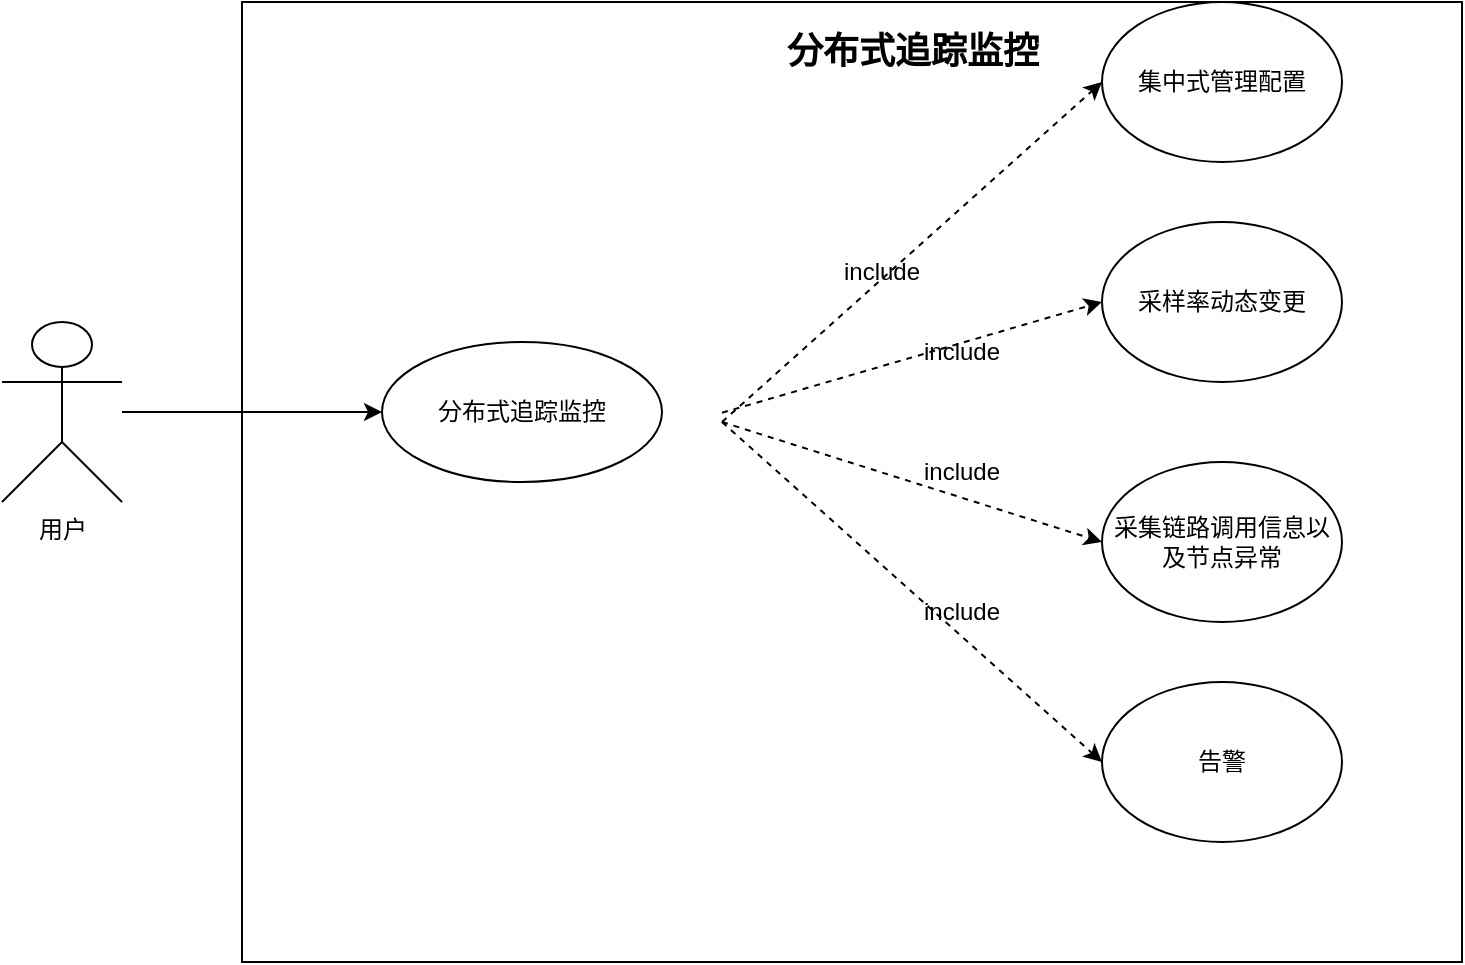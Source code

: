 <mxfile version="24.9.0">
  <diagram name="第 1 页" id="5zyvvPP96-_8WPoNdMik">
    <mxGraphModel dx="1042" dy="565" grid="1" gridSize="10" guides="1" tooltips="1" connect="1" arrows="1" fold="1" page="1" pageScale="1" pageWidth="827" pageHeight="1169" math="0" shadow="0">
      <root>
        <mxCell id="0" />
        <mxCell id="1" parent="0" />
        <mxCell id="WYhb9oasLaSKBzwH5yIw-1" value="" style="rounded=0;whiteSpace=wrap;html=1;" vertex="1" parent="1">
          <mxGeometry x="210" y="30" width="610" height="480" as="geometry" />
        </mxCell>
        <object label="用户" id="WYhb9oasLaSKBzwH5yIw-2">
          <mxCell style="shape=umlActor;verticalLabelPosition=bottom;verticalAlign=top;html=1;" vertex="1" parent="1">
            <mxGeometry x="90" y="190" width="60" height="90" as="geometry" />
          </mxCell>
        </object>
        <mxCell id="WYhb9oasLaSKBzwH5yIw-3" value="分布式追踪监控" style="ellipse;whiteSpace=wrap;html=1;" vertex="1" parent="1">
          <mxGeometry x="280" y="200" width="140" height="70" as="geometry" />
        </mxCell>
        <mxCell id="WYhb9oasLaSKBzwH5yIw-4" value="" style="endArrow=classic;html=1;rounded=0;entryX=0;entryY=0.5;entryDx=0;entryDy=0;" edge="1" parent="1" target="WYhb9oasLaSKBzwH5yIw-3" source="WYhb9oasLaSKBzwH5yIw-2">
          <mxGeometry width="50" height="50" relative="1" as="geometry">
            <mxPoint x="240" y="236" as="sourcePoint" />
            <mxPoint x="400" y="233.75" as="targetPoint" />
          </mxGeometry>
        </mxCell>
        <mxCell id="WYhb9oasLaSKBzwH5yIw-5" value="集中式管理配置" style="ellipse;whiteSpace=wrap;html=1;" vertex="1" parent="1">
          <mxGeometry x="640" y="30" width="120" height="80" as="geometry" />
        </mxCell>
        <mxCell id="WYhb9oasLaSKBzwH5yIw-7" value="采集链路调用信息以及节点异常" style="ellipse;whiteSpace=wrap;html=1;" vertex="1" parent="1">
          <mxGeometry x="640" y="260" width="120" height="80" as="geometry" />
        </mxCell>
        <mxCell id="WYhb9oasLaSKBzwH5yIw-8" value="告警" style="ellipse;whiteSpace=wrap;html=1;" vertex="1" parent="1">
          <mxGeometry x="640" y="370" width="120" height="80" as="geometry" />
        </mxCell>
        <mxCell id="WYhb9oasLaSKBzwH5yIw-9" value="" style="endArrow=classic;html=1;rounded=0;entryX=0;entryY=0.5;entryDx=0;entryDy=0;dashed=1;" edge="1" parent="1" target="WYhb9oasLaSKBzwH5yIw-5">
          <mxGeometry width="50" height="50" relative="1" as="geometry">
            <mxPoint x="450" y="240" as="sourcePoint" />
            <mxPoint x="500" y="190" as="targetPoint" />
          </mxGeometry>
        </mxCell>
        <mxCell id="WYhb9oasLaSKBzwH5yIw-10" value="" style="endArrow=classic;html=1;rounded=0;dashed=1;entryX=0;entryY=0.5;entryDx=0;entryDy=0;" edge="1" parent="1" target="WYhb9oasLaSKBzwH5yIw-19">
          <mxGeometry width="50" height="50" relative="1" as="geometry">
            <mxPoint x="450" y="235.38" as="sourcePoint" />
            <mxPoint x="210" y="124.611" as="targetPoint" />
          </mxGeometry>
        </mxCell>
        <mxCell id="WYhb9oasLaSKBzwH5yIw-11" value="" style="endArrow=classic;html=1;rounded=0;entryX=0;entryY=0.5;entryDx=0;entryDy=0;dashed=1;" edge="1" parent="1" target="WYhb9oasLaSKBzwH5yIw-7">
          <mxGeometry width="50" height="50" relative="1" as="geometry">
            <mxPoint x="450" y="240" as="sourcePoint" />
            <mxPoint x="500" y="190" as="targetPoint" />
          </mxGeometry>
        </mxCell>
        <mxCell id="WYhb9oasLaSKBzwH5yIw-12" value="" style="endArrow=classic;html=1;rounded=0;entryX=0;entryY=0.5;entryDx=0;entryDy=0;dashed=1;" edge="1" parent="1" target="WYhb9oasLaSKBzwH5yIw-8">
          <mxGeometry width="50" height="50" relative="1" as="geometry">
            <mxPoint x="450" y="240" as="sourcePoint" />
            <mxPoint x="500" y="190" as="targetPoint" />
          </mxGeometry>
        </mxCell>
        <mxCell id="WYhb9oasLaSKBzwH5yIw-13" value="&lt;span style=&quot;font-size: 18px;&quot;&gt;&lt;b&gt;分布式追踪监控&lt;/b&gt;&lt;/span&gt;" style="text;html=1;align=center;verticalAlign=middle;whiteSpace=wrap;rounded=0;" vertex="1" parent="1">
          <mxGeometry x="472.5" y="30" width="145" height="50" as="geometry" />
        </mxCell>
        <mxCell id="WYhb9oasLaSKBzwH5yIw-14" value="include" style="text;html=1;align=center;verticalAlign=middle;whiteSpace=wrap;rounded=0;" vertex="1" parent="1">
          <mxGeometry x="500" y="150" width="60" height="30" as="geometry" />
        </mxCell>
        <mxCell id="WYhb9oasLaSKBzwH5yIw-15" value="include" style="text;html=1;align=center;verticalAlign=middle;whiteSpace=wrap;rounded=0;" vertex="1" parent="1">
          <mxGeometry x="540" y="190" width="60" height="30" as="geometry" />
        </mxCell>
        <mxCell id="WYhb9oasLaSKBzwH5yIw-16" value="include" style="text;html=1;align=center;verticalAlign=middle;whiteSpace=wrap;rounded=0;" vertex="1" parent="1">
          <mxGeometry x="540" y="250" width="60" height="30" as="geometry" />
        </mxCell>
        <mxCell id="WYhb9oasLaSKBzwH5yIw-17" value="include" style="text;html=1;align=center;verticalAlign=middle;whiteSpace=wrap;rounded=0;" vertex="1" parent="1">
          <mxGeometry x="540" y="320" width="60" height="30" as="geometry" />
        </mxCell>
        <mxCell id="WYhb9oasLaSKBzwH5yIw-19" value="采样率动态变更" style="ellipse;whiteSpace=wrap;html=1;" vertex="1" parent="1">
          <mxGeometry x="640" y="140" width="120" height="80" as="geometry" />
        </mxCell>
      </root>
    </mxGraphModel>
  </diagram>
</mxfile>
